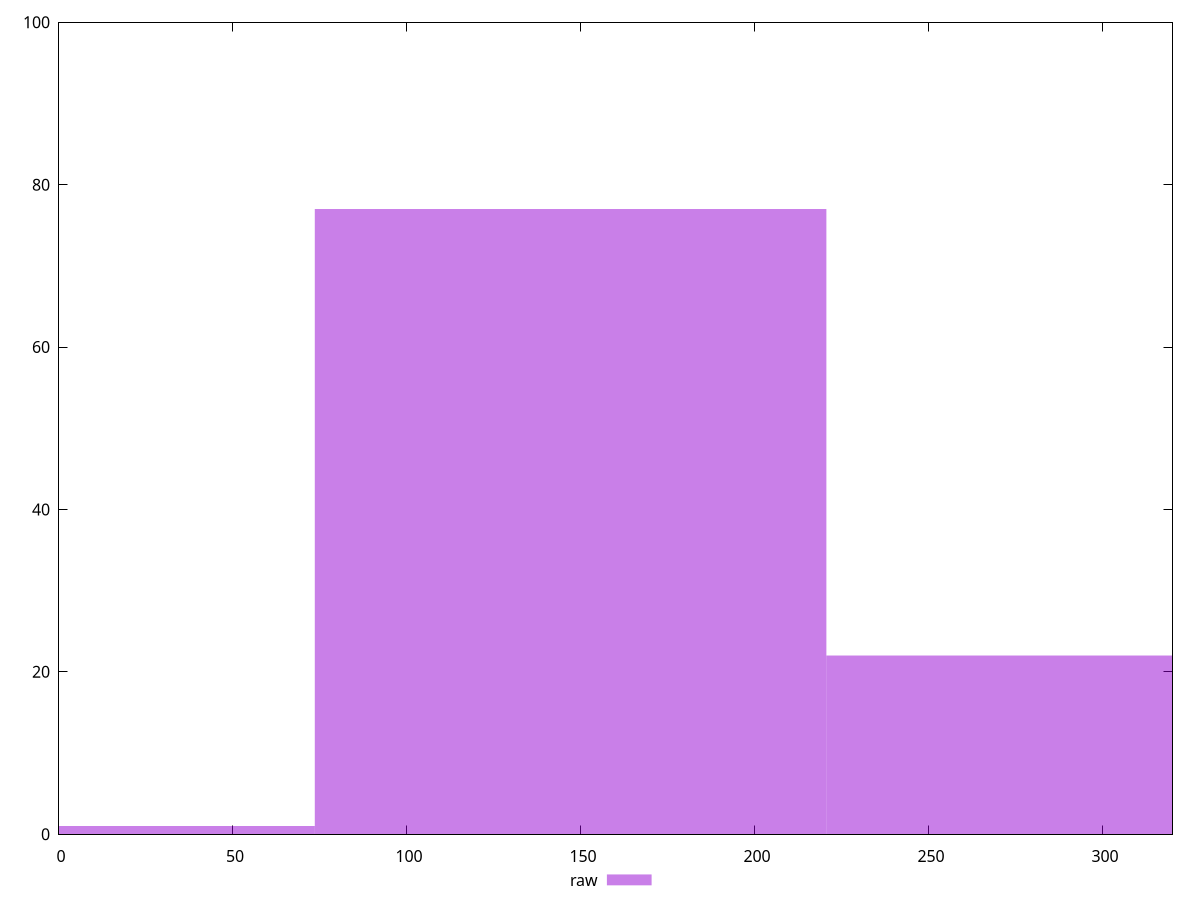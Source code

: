 reset

$raw <<EOF
147.02015955316244 77
294.0403191063249 22
0 1
EOF

set key outside below
set boxwidth 147.02015955316244
set xrange [0:320]
set yrange [0:100]
set trange [0:100]
set style fill transparent solid 0.5 noborder
set terminal svg size 640, 490 enhanced background rgb 'white'
set output "report_00018_2021-02-10T15-25-16.877Z/offscreen-images/samples/pages+cached/raw/histogram.svg"

plot $raw title "raw" with boxes

reset
